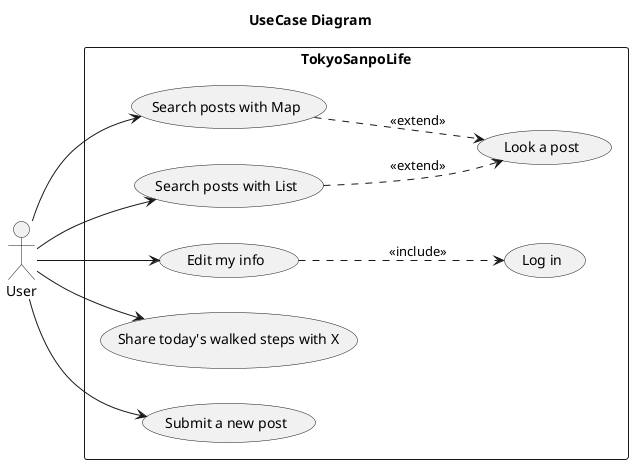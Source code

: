 @startuml UseCase Diagram
title UseCase Diagram
left to right direction

actor "User" as user
rectangle TokyoSanpoLife {
  usecase "Search posts with Map" as searchWithMap
  usecase "Search posts with List" as searchWithList
  usecase "Look a post" as lookPost
  usecase "Log in" as login
  usecase "Edit my info" as editMyInfo
  usecase "Share today's walked steps with X" as shareWalkedSteps
  usecase "Submit a new post" as createPost
}
user --> searchWithMap
user --> searchWithList
searchWithMap ..> lookPost : <<extend>>
searchWithList ..> lookPost : <<extend>>
user --> editMyInfo
editMyInfo ..> login : <<include>>
user --> shareWalkedSteps
user --> createPost

@enduml